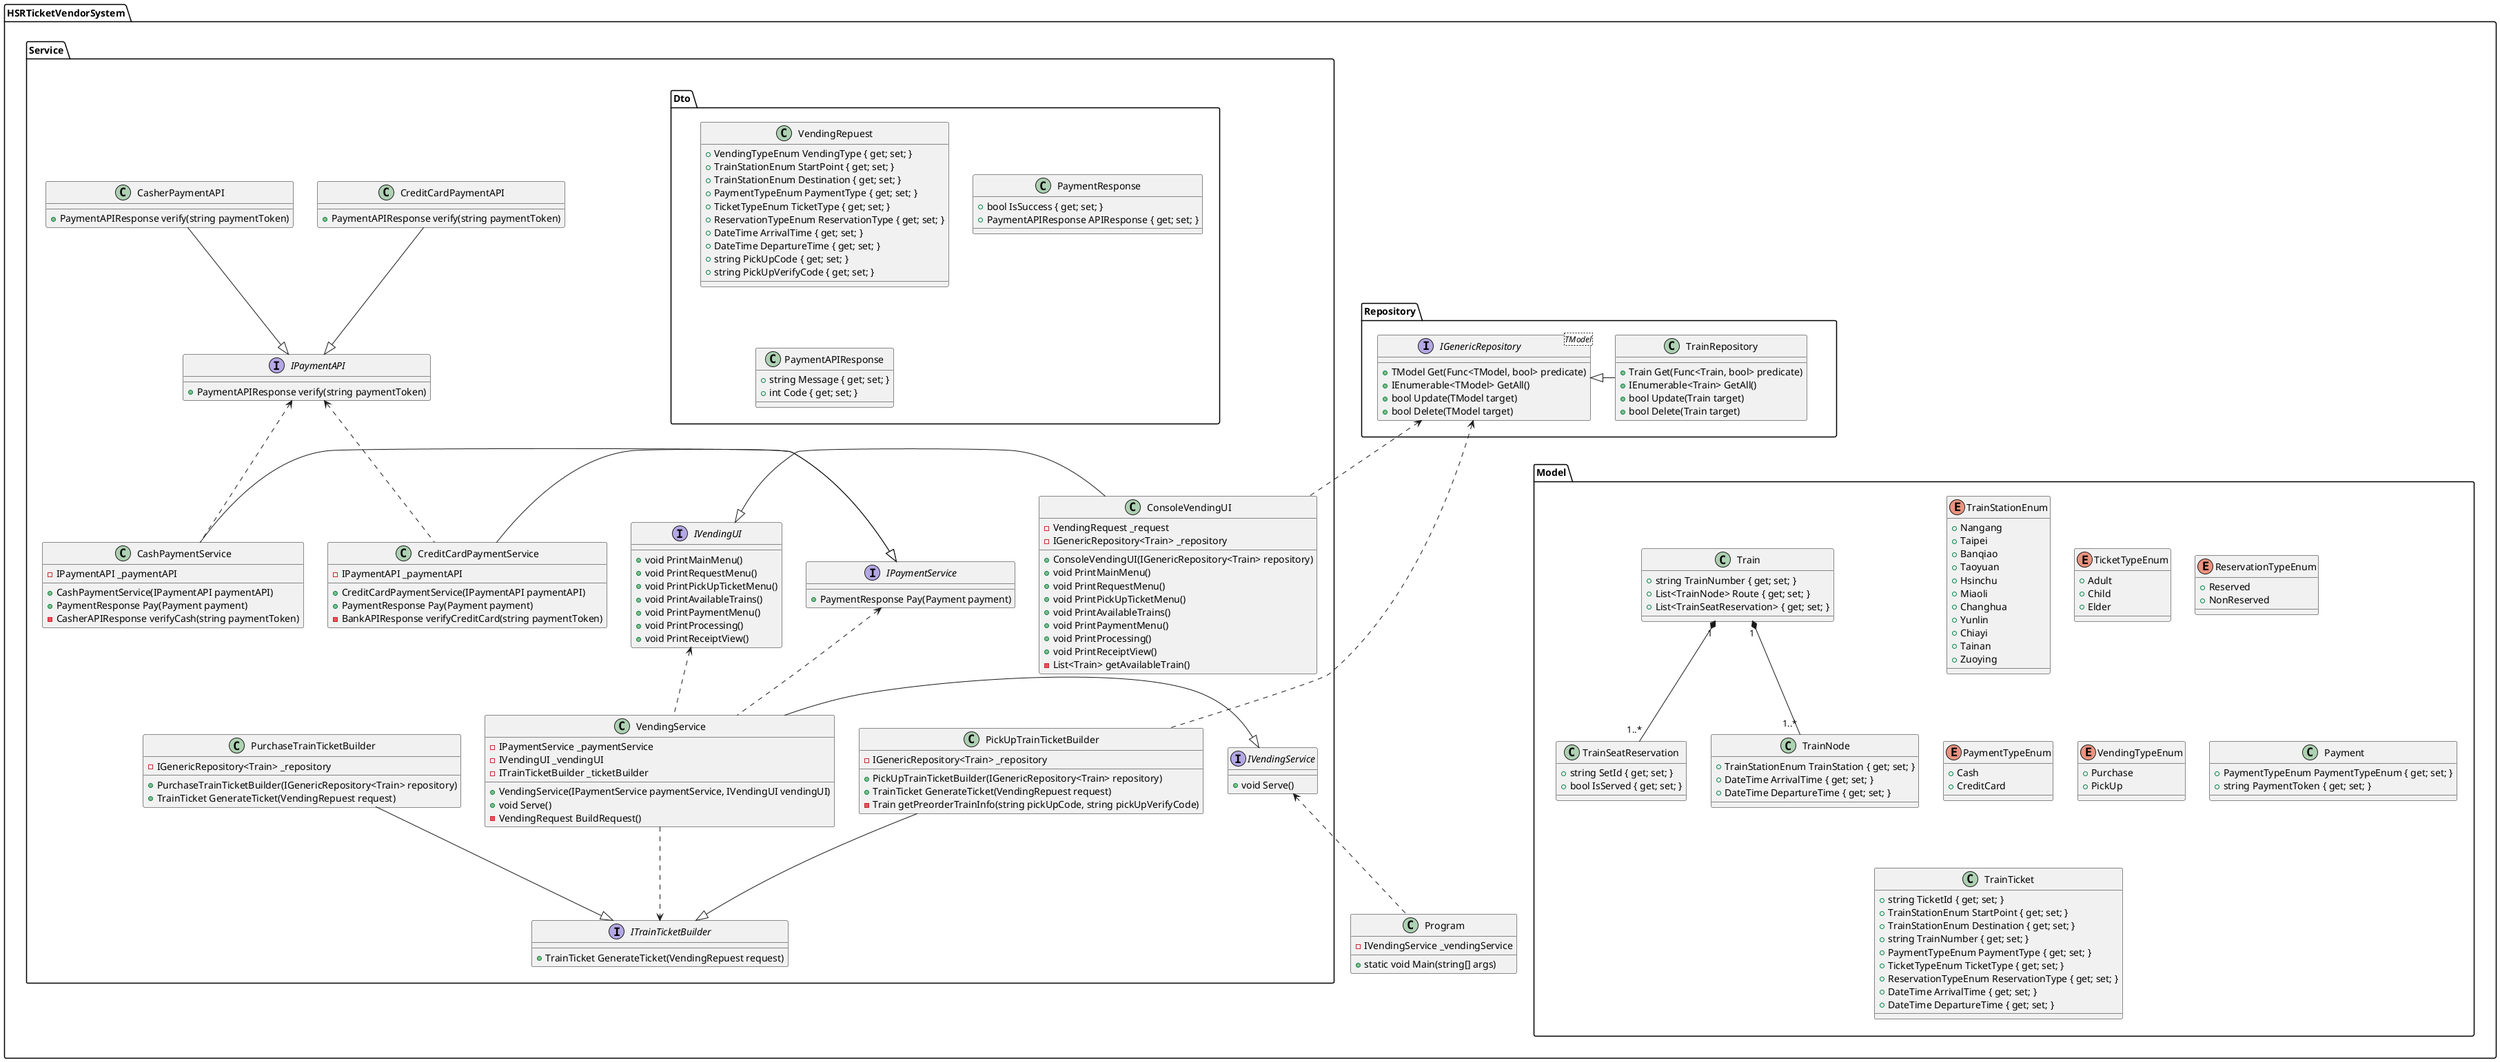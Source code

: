 @startuml HSRTicketVendorSystem

namespace HSRTicketVendorSystem {
    class Program {
        - IVendingService _vendingService

        + static void Main(string[] args)
    }

    HSRTicketVendorSystem.Service.IVendingService <.. Program
}

namespace HSRTicketVendorSystem.Model {

    enum TrainStationEnum {
        + Nangang
        + Taipei
        + Banqiao
        + Taoyuan
        + Hsinchu
        + Miaoli
        + Changhua
        + Yunlin
        + Chiayi
        + Tainan
        + Zuoying
    }

    enum TicketTypeEnum {
        + Adult
        + Child
        + Elder
    }

    enum ReservationTypeEnum {
        + Reserved
        + NonReserved
    }

    enum PaymentTypeEnum {
        + Cash
        + CreditCard
    }

    enum VendingTypeEnum {
        + Purchase
        + PickUp
    }

    class Payment {
        + PaymentTypeEnum PaymentTypeEnum { get; set; }
        + string PaymentToken { get; set; }
    }

    class TrainTicket {
        + string TicketId { get; set; }
        + TrainStationEnum StartPoint { get; set; }
        + TrainStationEnum Destination { get; set; }
        + string TrainNumber { get; set; }
        + PaymentTypeEnum PaymentType { get; set; }
        + TicketTypeEnum TicketType { get; set; }
        + ReservationTypeEnum ReservationType { get; set; }
        + DateTime ArrivalTime { get; set; }
        + DateTime DepartureTime { get; set; }
    }

    class TrainSeatReservation {
        + string SetId { get; set; }
        + bool IsServed { get; set; }
    }

    class TrainNode {
        + TrainStationEnum TrainStation { get; set; }
        + DateTime ArrivalTime { get; set; }
        + DateTime DepartureTime { get; set; }
    }

    class Train {
        + string TrainNumber { get; set; }
        + List<TrainNode> Route { get; set; }
        + List<TrainSeatReservation> { get; set; }
    }

    Train "1" *-- "1..*" TrainNode
    Train "1" *-- "1..*" TrainSeatReservation
}

namespace HSRTicketVendorSystem.Repository {
    interface IGenericRepository<TModel> {
        + TModel Get(Func<TModel, bool> predicate)
        + IEnumerable<TModel> GetAll()
        + bool Update(TModel target)
        + bool Delete(TModel target)
    }

    class TrainRepository {
        + Train Get(Func<Train, bool> predicate)
        + IEnumerable<Train> GetAll()
        + bool Update(Train target)
        + bool Delete(Train target)
    }

    IGenericRepository <|- TrainRepository
}

namespace HSRTicketVendorSystem.Service {
    interface IVendingUI {
        + void PrintMainMenu()
        + void PrintRequestMenu()
        + void PrintPickUpTicketMenu()
        + void PrintAvailableTrains()
        + void PrintPaymentMenu()
        + void PrintProcessing()
        + void PrintReceiptView()
    }

    interface IVendingService {
        + void Serve()
    }

    interface ITrainTicketBuilder {
        + TrainTicket GenerateTicket(VendingRepuest request)
    }

    interface IPaymentService {
        + PaymentResponse Pay(Payment payment)
    }

    interface IPaymentAPI {
        + PaymentAPIResponse verify(string paymentToken)
    }

    class CreditCardPaymentAPI {
        + PaymentAPIResponse verify(string paymentToken)
    }

    class CasherPaymentAPI {
        + PaymentAPIResponse verify(string paymentToken)
    }

    IPaymentAPI <|-up- CreditCardPaymentAPI
    IPaymentAPI <|-up- CasherPaymentAPI

    class ConsoleVendingUI {
        - VendingRequest _request
        - IGenericRepository<Train> _repository

        + ConsoleVendingUI(IGenericRepository<Train> repository)
        + void PrintMainMenu()
        + void PrintRequestMenu()
        + void PrintPickUpTicketMenu()
        + void PrintAvailableTrains()
        + void PrintPaymentMenu()
        + void PrintProcessing()
        + void PrintReceiptView()
        - List<Train> getAvailableTrain()
    }

    HSRTicketVendorSystem.Repository.IGenericRepository <.down. ConsoleVendingUI

    class VendingService {
        - IPaymentService _paymentService
        - IVendingUI _vendingUI
        - ITrainTicketBuilder _ticketBuilder

        + VendingService(IPaymentService paymentService, IVendingUI vendingUI)
        + void Serve()
        - VendingRequest BuildRequest()
    }

    ITrainTicketBuilder <.up. VendingService
    IPaymentService <.. VendingService
    IVendingUI <.. VendingService

    class PurchaseTrainTicketBuilder {
        - IGenericRepository<Train> _repository

        + PurchaseTrainTicketBuilder(IGenericRepository<Train> repository)
        + TrainTicket GenerateTicket(VendingRepuest request)
    }

    class PickUpTrainTicketBuilder {
        - IGenericRepository<Train> _repository

        + PickUpTrainTicketBuilder(IGenericRepository<Train> repository)
        + TrainTicket GenerateTicket(VendingRepuest request)
        - Train getPreorderTrainInfo(string pickUpCode, string pickUpVerifyCode)
    }

    HSRTicketVendorSystem.Repository.IGenericRepository <.right. PickUpTrainTicketBuilder

    class CreditCardPaymentService {
        - IPaymentAPI _paymentAPI

        + CreditCardPaymentService(IPaymentAPI paymentAPI)
        + PaymentResponse Pay(Payment payment)
        - BankAPIResponse verifyCreditCard(string paymentToken)
    }
    IPaymentAPI <.. CreditCardPaymentService

    class CashPaymentService {
        - IPaymentAPI _paymentAPI

        + CashPaymentService(IPaymentAPI paymentAPI)
        + PaymentResponse Pay(Payment payment)
        - CasherAPIResponse verifyCash(string paymentToken)
    }
    IPaymentAPI <.. CashPaymentService

    IVendingUI <|- ConsoleVendingUI
    IVendingService <|- VendingService
    ITrainTicketBuilder <|-up- PurchaseTrainTicketBuilder
    ITrainTicketBuilder <|-up- PickUpTrainTicketBuilder
    IPaymentService <|-left- CreditCardPaymentService
    IPaymentService <|-left- CashPaymentService
}

namespace HSRTicketVendorSystem.Service.Dto {
    class VendingRepuest {
        + VendingTypeEnum VendingType { get; set; }
        + TrainStationEnum StartPoint { get; set; }
        + TrainStationEnum Destination { get; set; }
        + PaymentTypeEnum PaymentType { get; set; }
        + TicketTypeEnum TicketType { get; set; }
        + ReservationTypeEnum ReservationType { get; set; }
        + DateTime ArrivalTime { get; set; }
        + DateTime DepartureTime { get; set; }
        + string PickUpCode { get; set; }
        + string PickUpVerifyCode { get; set; }
    }

    class PaymentResponse {
        + bool IsSuccess { get; set; }
        + PaymentAPIResponse APIResponse { get; set; }
    }

    class PaymentAPIResponse {
        + string Message { get; set; }
        + int Code { get; set; }
    }
}

HSRTicketVendorSystem.Service -[hidden]down- HSRTicketVendorSystem.Service.Dto
HSRTicketVendorSystem.Model -[hidden]up- HSRTicketVendorSystem.Repository

@enduml